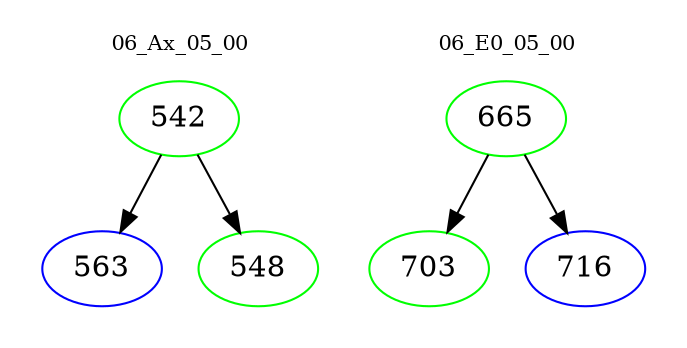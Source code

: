 digraph{
subgraph cluster_0 {
color = white
label = "06_Ax_05_00";
fontsize=10;
T0_542 [label="542", color="green"]
T0_542 -> T0_563 [color="black"]
T0_563 [label="563", color="blue"]
T0_542 -> T0_548 [color="black"]
T0_548 [label="548", color="green"]
}
subgraph cluster_1 {
color = white
label = "06_E0_05_00";
fontsize=10;
T1_665 [label="665", color="green"]
T1_665 -> T1_703 [color="black"]
T1_703 [label="703", color="green"]
T1_665 -> T1_716 [color="black"]
T1_716 [label="716", color="blue"]
}
}
